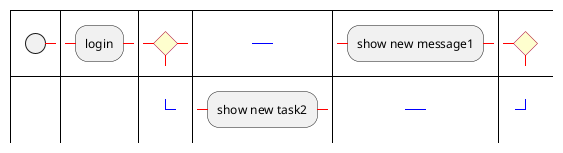 {
  "sha1": "l7bnxzej2w5v2vt5o3czgds2b02iy5j",
  "insertion": {
    "when": "2024-06-03T18:59:33.807Z",
    "user": "plantuml@gmail.com"
  }
}
@startbpm
:login;
new branch
:show new message1;
else
:show new task2;
end branch
@endbpm
